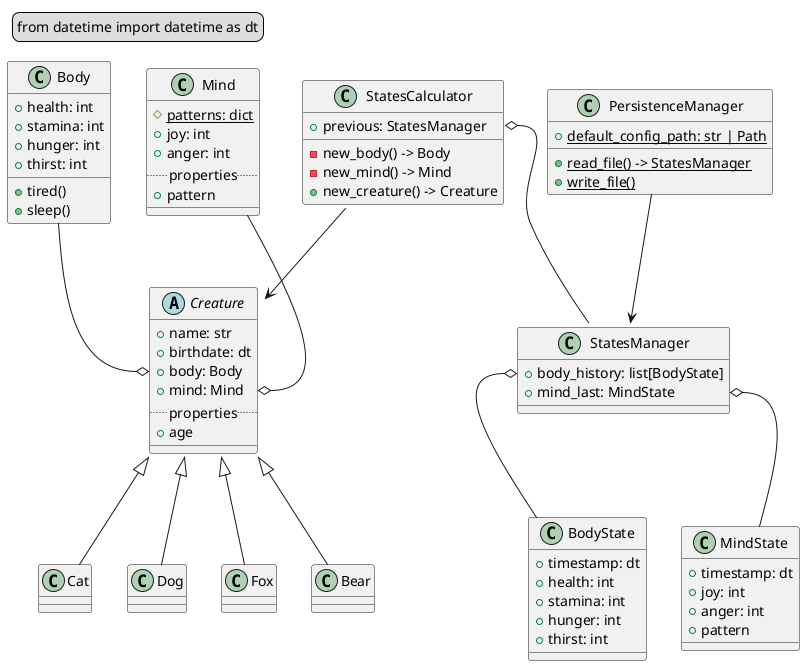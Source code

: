 @startuml

<style>
    legend {
        FontName Fira Mono
    }
</style>


legend top left
    from datetime import datetime as dt
end legend


abstract class Creature {
    +name: str
    +birthdate: dt
    +body: Body
    +mind: Mind
    ..properties..
    +age
    __
}
Creature <|-- Cat
Creature <|-- Dog
Creature <|-- Fox
Creature <|-- Bear


class StatesCalculator {
    +previous: StatesManager
    -new_body() -> Body
    -new_mind() -> Mind
    +new_creature() -> Creature
}
StatesCalculator::previous o-- StatesManager
StatesCalculator --> Creature


class Body {
    +health: int
    +stamina: int
    +hunger: int
    +thirst: int
    +tired()
    +sleep()
}
Body --o Creature::body


class Mind {
    #{static}patterns: dict
    +joy: int
    +anger: int
    ..properties..
    +pattern
    __
}
Mind --o Creature::mind


class BodyState {
    +timestamp: dt
    +health: int
    +stamina: int
    +hunger: int
    +thirst: int
}


class MindState {
    +timestamp: dt
    +joy: int
    +anger: int
    +pattern
}


class StatesManager {
    +body_history: list[BodyState]
    +mind_last: MindState
}


class PersistenceManager {
    +{static}default_config_path: str | Path
    +{static}read_file() -> StatesManager
    +{static}write_file()
}
PersistenceManager --> StatesManager
StatesManager::body_history o-- BodyState
StatesManager::mind_last o-- MindState


@enduml
